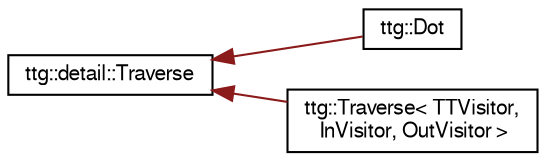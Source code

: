 digraph "Graphical Class Hierarchy"
{
 // LATEX_PDF_SIZE
  edge [fontname="FreeSans",fontsize="10",labelfontname="FreeSans",labelfontsize="10"];
  node [fontname="FreeSans",fontsize="10",shape=record];
  rankdir="LR";
  Node0 [label="ttg::detail::Traverse",height=0.2,width=0.4,color="black", fillcolor="white", style="filled",URL="$classttg_1_1detail_1_1_traverse.html",tooltip="Traverses a graph of TTs in depth-first manner following out edges."];
  Node0 -> Node1 [dir="back",color="firebrick4",fontsize="10",style="solid",fontname="FreeSans"];
  Node1 [label="ttg::Dot",height=0.2,width=0.4,color="black", fillcolor="white", style="filled",URL="$classttg_1_1_dot.html",tooltip="Prints the graph to a std::string in the format understood by GraphViz's dot program."];
  Node0 -> Node2 [dir="back",color="firebrick4",fontsize="10",style="solid",fontname="FreeSans"];
  Node2 [label="ttg::Traverse\< TTVisitor,\l InVisitor, OutVisitor \>",height=0.2,width=0.4,color="black", fillcolor="white", style="filled",URL="$classttg_1_1_traverse.html",tooltip="Traverses a graph of ops in depth-first manner following out edges."];
}
